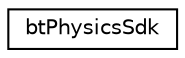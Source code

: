 digraph "Graphical Class Hierarchy"
{
  edge [fontname="Helvetica",fontsize="10",labelfontname="Helvetica",labelfontsize="10"];
  node [fontname="Helvetica",fontsize="10",shape=record];
  rankdir="LR";
  Node1 [label="btPhysicsSdk",height=0.2,width=0.4,color="black", fillcolor="white", style="filled",URL="$structbt_physics_sdk.html"];
}
